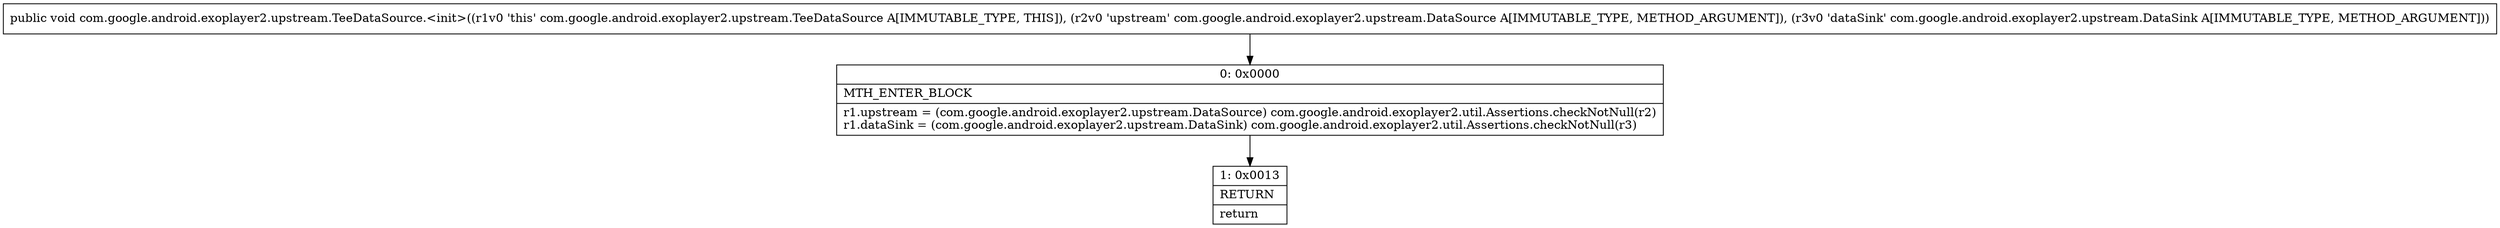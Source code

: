 digraph "CFG forcom.google.android.exoplayer2.upstream.TeeDataSource.\<init\>(Lcom\/google\/android\/exoplayer2\/upstream\/DataSource;Lcom\/google\/android\/exoplayer2\/upstream\/DataSink;)V" {
Node_0 [shape=record,label="{0\:\ 0x0000|MTH_ENTER_BLOCK\l|r1.upstream = (com.google.android.exoplayer2.upstream.DataSource) com.google.android.exoplayer2.util.Assertions.checkNotNull(r2)\lr1.dataSink = (com.google.android.exoplayer2.upstream.DataSink) com.google.android.exoplayer2.util.Assertions.checkNotNull(r3)\l}"];
Node_1 [shape=record,label="{1\:\ 0x0013|RETURN\l|return\l}"];
MethodNode[shape=record,label="{public void com.google.android.exoplayer2.upstream.TeeDataSource.\<init\>((r1v0 'this' com.google.android.exoplayer2.upstream.TeeDataSource A[IMMUTABLE_TYPE, THIS]), (r2v0 'upstream' com.google.android.exoplayer2.upstream.DataSource A[IMMUTABLE_TYPE, METHOD_ARGUMENT]), (r3v0 'dataSink' com.google.android.exoplayer2.upstream.DataSink A[IMMUTABLE_TYPE, METHOD_ARGUMENT])) }"];
MethodNode -> Node_0;
Node_0 -> Node_1;
}

